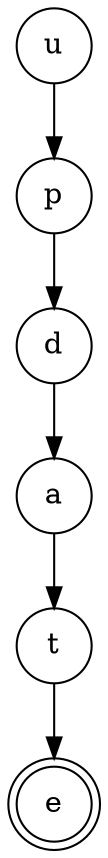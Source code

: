 digraph {   
    node [shape = doublecircle, color = black] e ;
    node [shape = circle];
    node [color= black];
    u -> p -> d -> a -> t -> e;	
}